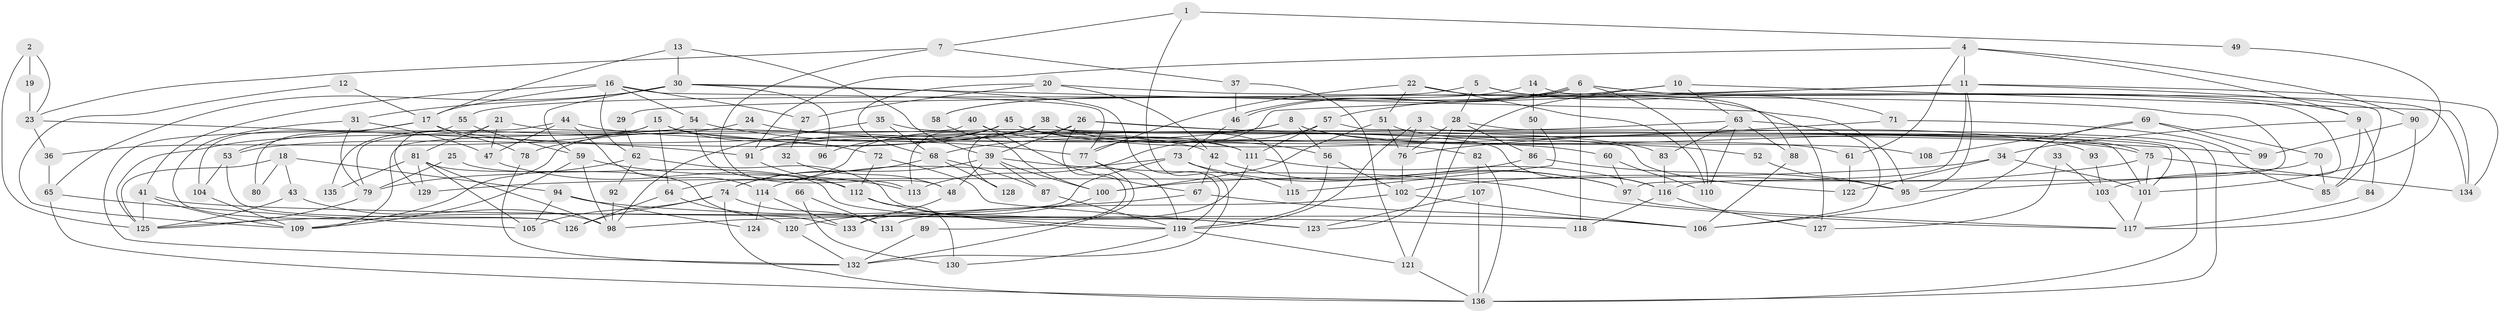 // Generated by graph-tools (version 1.1) at 2025/15/03/09/25 04:15:15]
// undirected, 136 vertices, 272 edges
graph export_dot {
graph [start="1"]
  node [color=gray90,style=filled];
  1;
  2;
  3;
  4;
  5;
  6;
  7;
  8;
  9;
  10;
  11;
  12;
  13;
  14;
  15;
  16;
  17;
  18;
  19;
  20;
  21;
  22;
  23;
  24;
  25;
  26;
  27;
  28;
  29;
  30;
  31;
  32;
  33;
  34;
  35;
  36;
  37;
  38;
  39;
  40;
  41;
  42;
  43;
  44;
  45;
  46;
  47;
  48;
  49;
  50;
  51;
  52;
  53;
  54;
  55;
  56;
  57;
  58;
  59;
  60;
  61;
  62;
  63;
  64;
  65;
  66;
  67;
  68;
  69;
  70;
  71;
  72;
  73;
  74;
  75;
  76;
  77;
  78;
  79;
  80;
  81;
  82;
  83;
  84;
  85;
  86;
  87;
  88;
  89;
  90;
  91;
  92;
  93;
  94;
  95;
  96;
  97;
  98;
  99;
  100;
  101;
  102;
  103;
  104;
  105;
  106;
  107;
  108;
  109;
  110;
  111;
  112;
  113;
  114;
  115;
  116;
  117;
  118;
  119;
  120;
  121;
  122;
  123;
  124;
  125;
  126;
  127;
  128;
  129;
  130;
  131;
  132;
  133;
  134;
  135;
  136;
  1 -- 7;
  1 -- 132;
  1 -- 49;
  2 -- 125;
  2 -- 23;
  2 -- 19;
  3 -- 119;
  3 -- 136;
  3 -- 76;
  4 -- 11;
  4 -- 91;
  4 -- 9;
  4 -- 61;
  4 -- 90;
  5 -- 88;
  5 -- 71;
  5 -- 28;
  5 -- 55;
  6 -- 46;
  6 -- 46;
  6 -- 9;
  6 -- 58;
  6 -- 103;
  6 -- 110;
  6 -- 118;
  7 -- 23;
  7 -- 37;
  7 -- 48;
  8 -- 75;
  8 -- 68;
  8 -- 52;
  8 -- 56;
  8 -- 64;
  9 -- 34;
  9 -- 84;
  9 -- 85;
  10 -- 63;
  10 -- 57;
  10 -- 121;
  10 -- 134;
  11 -- 77;
  11 -- 134;
  11 -- 29;
  11 -- 85;
  11 -- 95;
  11 -- 116;
  12 -- 109;
  12 -- 17;
  13 -- 30;
  13 -- 39;
  13 -- 17;
  14 -- 50;
  14 -- 58;
  14 -- 134;
  15 -- 72;
  15 -- 64;
  15 -- 36;
  15 -- 111;
  15 -- 135;
  16 -- 77;
  16 -- 41;
  16 -- 17;
  16 -- 27;
  16 -- 54;
  16 -- 62;
  17 -- 42;
  17 -- 53;
  17 -- 78;
  17 -- 104;
  18 -- 43;
  18 -- 94;
  18 -- 80;
  18 -- 125;
  19 -- 23;
  20 -- 68;
  20 -- 97;
  20 -- 27;
  20 -- 42;
  21 -- 47;
  21 -- 129;
  21 -- 81;
  21 -- 122;
  22 -- 110;
  22 -- 51;
  22 -- 77;
  22 -- 127;
  23 -- 36;
  23 -- 91;
  24 -- 125;
  24 -- 75;
  25 -- 119;
  25 -- 79;
  26 -- 99;
  26 -- 109;
  26 -- 39;
  26 -- 83;
  26 -- 89;
  27 -- 32;
  28 -- 76;
  28 -- 86;
  28 -- 123;
  28 -- 136;
  29 -- 62;
  30 -- 95;
  30 -- 119;
  30 -- 31;
  30 -- 59;
  30 -- 65;
  30 -- 96;
  31 -- 126;
  31 -- 47;
  31 -- 79;
  32 -- 48;
  33 -- 127;
  33 -- 103;
  34 -- 101;
  34 -- 122;
  34 -- 129;
  35 -- 116;
  35 -- 68;
  35 -- 98;
  36 -- 65;
  37 -- 121;
  37 -- 46;
  38 -- 53;
  38 -- 101;
  38 -- 56;
  38 -- 91;
  38 -- 108;
  38 -- 128;
  39 -- 48;
  39 -- 74;
  39 -- 87;
  39 -- 100;
  39 -- 117;
  40 -- 109;
  40 -- 67;
  40 -- 111;
  41 -- 118;
  41 -- 125;
  41 -- 109;
  42 -- 67;
  42 -- 97;
  43 -- 98;
  43 -- 125;
  44 -- 132;
  44 -- 47;
  44 -- 60;
  44 -- 114;
  45 -- 82;
  45 -- 113;
  45 -- 78;
  45 -- 93;
  45 -- 96;
  45 -- 115;
  46 -- 73;
  47 -- 112;
  48 -- 133;
  49 -- 101;
  50 -- 115;
  50 -- 86;
  51 -- 76;
  51 -- 100;
  51 -- 61;
  52 -- 95;
  53 -- 104;
  53 -- 126;
  54 -- 77;
  54 -- 79;
  54 -- 113;
  55 -- 59;
  55 -- 80;
  56 -- 102;
  56 -- 119;
  57 -- 113;
  57 -- 111;
  57 -- 101;
  58 -- 100;
  59 -- 98;
  59 -- 109;
  59 -- 113;
  60 -- 110;
  60 -- 97;
  61 -- 122;
  62 -- 79;
  62 -- 92;
  62 -- 123;
  63 -- 106;
  63 -- 83;
  63 -- 88;
  63 -- 91;
  63 -- 110;
  64 -- 126;
  64 -- 120;
  65 -- 105;
  65 -- 136;
  66 -- 130;
  66 -- 131;
  67 -- 125;
  67 -- 106;
  68 -- 87;
  68 -- 74;
  68 -- 128;
  69 -- 106;
  69 -- 70;
  69 -- 99;
  69 -- 108;
  70 -- 95;
  70 -- 85;
  71 -- 85;
  71 -- 76;
  72 -- 123;
  72 -- 112;
  73 -- 98;
  73 -- 97;
  73 -- 114;
  73 -- 115;
  74 -- 136;
  74 -- 105;
  74 -- 126;
  74 -- 131;
  75 -- 101;
  75 -- 134;
  75 -- 102;
  76 -- 102;
  77 -- 119;
  77 -- 132;
  78 -- 132;
  79 -- 125;
  81 -- 133;
  81 -- 98;
  81 -- 105;
  81 -- 129;
  81 -- 135;
  82 -- 107;
  82 -- 136;
  83 -- 116;
  84 -- 117;
  86 -- 100;
  86 -- 95;
  87 -- 119;
  88 -- 106;
  89 -- 132;
  90 -- 117;
  90 -- 99;
  91 -- 112;
  92 -- 98;
  93 -- 103;
  94 -- 105;
  94 -- 106;
  94 -- 124;
  97 -- 117;
  100 -- 120;
  101 -- 117;
  102 -- 106;
  102 -- 131;
  103 -- 117;
  104 -- 109;
  107 -- 123;
  107 -- 136;
  111 -- 116;
  111 -- 133;
  112 -- 119;
  112 -- 130;
  114 -- 124;
  114 -- 133;
  116 -- 118;
  116 -- 127;
  119 -- 121;
  119 -- 130;
  120 -- 132;
  121 -- 136;
}
